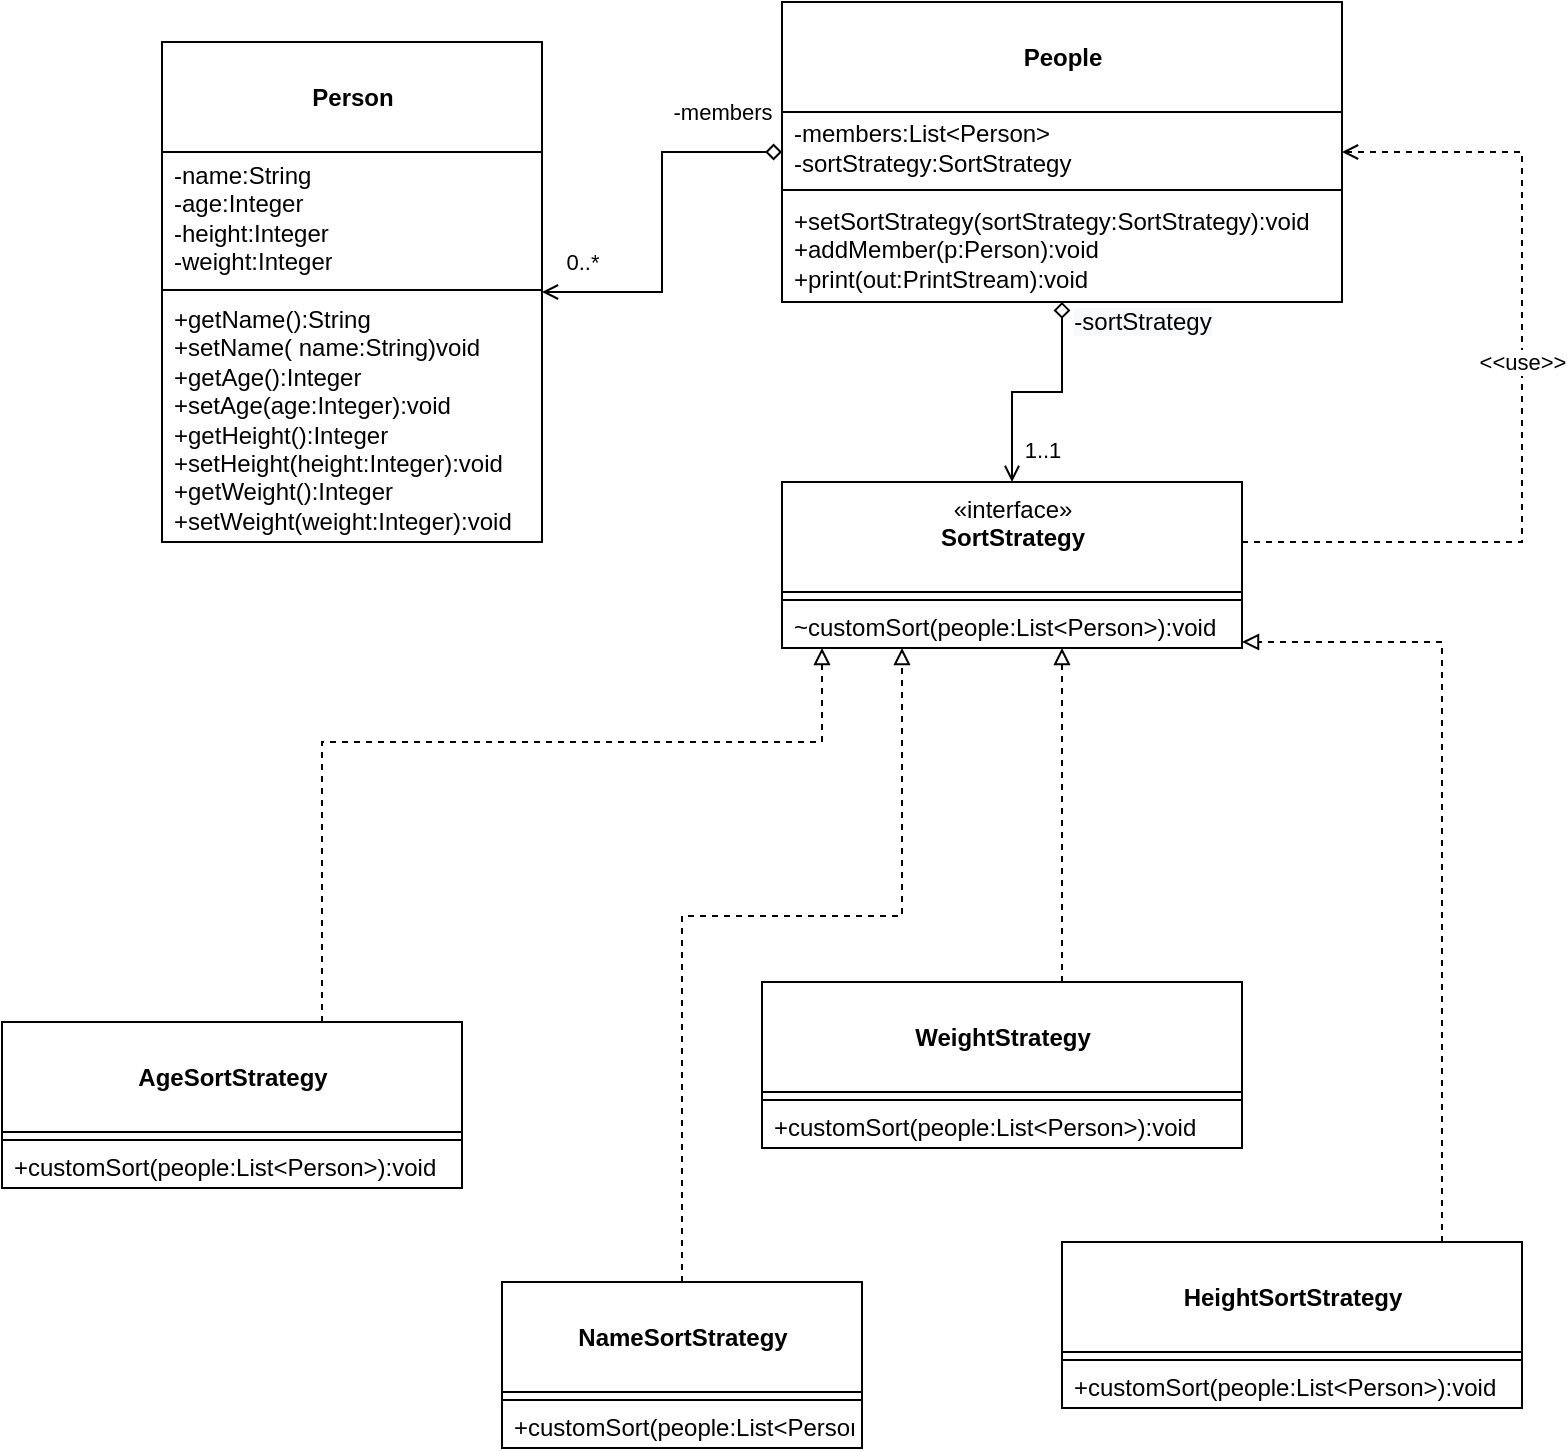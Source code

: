 <mxfile version="15.7.0" type="github">
  <diagram id="AjNSmi7TReImnbimb0rs" name="Page-1">
    <mxGraphModel dx="1021" dy="529" grid="1" gridSize="10" guides="1" tooltips="1" connect="1" arrows="1" fold="1" page="1" pageScale="1" pageWidth="850" pageHeight="1100" math="0" shadow="0">
      <root>
        <mxCell id="0" />
        <mxCell id="1" parent="0" />
        <mxCell id="yfVYI24y0XGce3VfnweB-57" style="edgeStyle=orthogonalEdgeStyle;rounded=0;orthogonalLoop=1;jettySize=auto;html=1;endArrow=block;endFill=0;dashed=1;" parent="1" source="yfVYI24y0XGce3VfnweB-1" target="yfVYI24y0XGce3VfnweB-41" edge="1">
          <mxGeometry relative="1" as="geometry">
            <Array as="points">
              <mxPoint x="210" y="410" />
              <mxPoint x="460" y="410" />
            </Array>
          </mxGeometry>
        </mxCell>
        <mxCell id="yfVYI24y0XGce3VfnweB-1" value="&lt;br&gt;&lt;b&gt;AgeSortStrategy&lt;/b&gt;" style="swimlane;fontStyle=0;align=center;verticalAlign=top;childLayout=stackLayout;horizontal=1;startSize=55;horizontalStack=0;resizeParent=1;resizeParentMax=0;resizeLast=0;collapsible=0;marginBottom=0;html=1;" parent="1" vertex="1">
          <mxGeometry x="50" y="550" width="230" height="83" as="geometry" />
        </mxCell>
        <mxCell id="yfVYI24y0XGce3VfnweB-6" value="" style="line;strokeWidth=1;fillColor=none;align=left;verticalAlign=middle;spacingTop=-1;spacingLeft=3;spacingRight=3;rotatable=0;labelPosition=right;points=[];portConstraint=eastwest;" parent="yfVYI24y0XGce3VfnweB-1" vertex="1">
          <mxGeometry y="55" width="230" height="8" as="geometry" />
        </mxCell>
        <mxCell id="yfVYI24y0XGce3VfnweB-8" value="+customSort(people:List&amp;lt;Person&amp;gt;):void&amp;nbsp;" style="text;html=1;strokeColor=none;fillColor=none;align=left;verticalAlign=middle;spacingLeft=4;spacingRight=4;overflow=hidden;rotatable=0;points=[[0,0.5],[1,0.5]];portConstraint=eastwest;" parent="yfVYI24y0XGce3VfnweB-1" vertex="1">
          <mxGeometry y="63" width="230" height="20" as="geometry" />
        </mxCell>
        <mxCell id="yfVYI24y0XGce3VfnweB-60" style="edgeStyle=orthogonalEdgeStyle;rounded=0;orthogonalLoop=1;jettySize=auto;html=1;dashed=1;endArrow=block;endFill=0;" parent="1" source="yfVYI24y0XGce3VfnweB-9" target="yfVYI24y0XGce3VfnweB-41" edge="1">
          <mxGeometry relative="1" as="geometry">
            <Array as="points">
              <mxPoint x="770" y="360" />
            </Array>
          </mxGeometry>
        </mxCell>
        <mxCell id="yfVYI24y0XGce3VfnweB-9" value="&lt;br&gt;&lt;b&gt;HeightSortStrategy&lt;/b&gt;" style="swimlane;fontStyle=0;align=center;verticalAlign=top;childLayout=stackLayout;horizontal=1;startSize=55;horizontalStack=0;resizeParent=1;resizeParentMax=0;resizeLast=0;collapsible=0;marginBottom=0;html=1;" parent="1" vertex="1">
          <mxGeometry x="580" y="660" width="230" height="83" as="geometry" />
        </mxCell>
        <mxCell id="yfVYI24y0XGce3VfnweB-14" value="" style="line;strokeWidth=1;fillColor=none;align=left;verticalAlign=middle;spacingTop=-1;spacingLeft=3;spacingRight=3;rotatable=0;labelPosition=right;points=[];portConstraint=eastwest;" parent="yfVYI24y0XGce3VfnweB-9" vertex="1">
          <mxGeometry y="55" width="230" height="8" as="geometry" />
        </mxCell>
        <mxCell id="yfVYI24y0XGce3VfnweB-16" value="+customSort(people:List&amp;lt;Person&amp;gt;):void&amp;nbsp;" style="text;html=1;strokeColor=none;fillColor=none;align=left;verticalAlign=middle;spacingLeft=4;spacingRight=4;overflow=hidden;rotatable=0;points=[[0,0.5],[1,0.5]];portConstraint=eastwest;" parent="yfVYI24y0XGce3VfnweB-9" vertex="1">
          <mxGeometry y="63" width="230" height="20" as="geometry" />
        </mxCell>
        <mxCell id="yfVYI24y0XGce3VfnweB-58" style="edgeStyle=orthogonalEdgeStyle;rounded=0;orthogonalLoop=1;jettySize=auto;html=1;endArrow=block;endFill=0;dashed=1;" parent="1" source="yfVYI24y0XGce3VfnweB-17" target="yfVYI24y0XGce3VfnweB-41" edge="1">
          <mxGeometry relative="1" as="geometry">
            <Array as="points">
              <mxPoint x="390" y="497" />
              <mxPoint x="500" y="497" />
            </Array>
          </mxGeometry>
        </mxCell>
        <mxCell id="yfVYI24y0XGce3VfnweB-17" value="&lt;br&gt;&lt;b&gt;NameSortStrategy&lt;/b&gt;" style="swimlane;fontStyle=0;align=center;verticalAlign=top;childLayout=stackLayout;horizontal=1;startSize=55;horizontalStack=0;resizeParent=1;resizeParentMax=0;resizeLast=0;collapsible=0;marginBottom=0;html=1;" parent="1" vertex="1">
          <mxGeometry x="300" y="680" width="180" height="83" as="geometry" />
        </mxCell>
        <mxCell id="yfVYI24y0XGce3VfnweB-22" value="" style="line;strokeWidth=1;fillColor=none;align=left;verticalAlign=middle;spacingTop=-1;spacingLeft=3;spacingRight=3;rotatable=0;labelPosition=right;points=[];portConstraint=eastwest;" parent="yfVYI24y0XGce3VfnweB-17" vertex="1">
          <mxGeometry y="55" width="180" height="8" as="geometry" />
        </mxCell>
        <mxCell id="yfVYI24y0XGce3VfnweB-24" value="+customSort(people:List&amp;lt;Person&amp;gt;):void&amp;nbsp;" style="text;html=1;strokeColor=none;fillColor=none;align=left;verticalAlign=middle;spacingLeft=4;spacingRight=4;overflow=hidden;rotatable=0;points=[[0,0.5],[1,0.5]];portConstraint=eastwest;" parent="yfVYI24y0XGce3VfnweB-17" vertex="1">
          <mxGeometry y="63" width="180" height="20" as="geometry" />
        </mxCell>
        <mxCell id="yfVYI24y0XGce3VfnweB-61" style="edgeStyle=orthogonalEdgeStyle;rounded=0;orthogonalLoop=1;jettySize=auto;html=1;endArrow=open;endFill=0;startArrow=diamond;startFill=0;" parent="1" source="yfVYI24y0XGce3VfnweB-25" target="yfVYI24y0XGce3VfnweB-41" edge="1">
          <mxGeometry relative="1" as="geometry" />
        </mxCell>
        <mxCell id="yfVYI24y0XGce3VfnweB-65" value="1..1" style="edgeLabel;html=1;align=center;verticalAlign=middle;resizable=0;points=[];" parent="yfVYI24y0XGce3VfnweB-61" vertex="1" connectable="0">
          <mxGeometry x="0.71" relative="1" as="geometry">
            <mxPoint x="15" as="offset" />
          </mxGeometry>
        </mxCell>
        <mxCell id="yfVYI24y0XGce3VfnweB-66" value="&lt;span style=&quot;font-size: 12px ; text-align: left ; background-color: rgb(248 , 249 , 250)&quot;&gt;-sortStrategy&lt;/span&gt;" style="edgeLabel;html=1;align=center;verticalAlign=middle;resizable=0;points=[];" parent="yfVYI24y0XGce3VfnweB-61" vertex="1" connectable="0">
          <mxGeometry x="-0.901" y="2" relative="1" as="geometry">
            <mxPoint x="38" y="4" as="offset" />
          </mxGeometry>
        </mxCell>
        <mxCell id="yfVYI24y0XGce3VfnweB-25" value="&lt;br&gt;&lt;b&gt;People&lt;/b&gt;" style="swimlane;fontStyle=0;align=center;verticalAlign=top;childLayout=stackLayout;horizontal=1;startSize=55;horizontalStack=0;resizeParent=1;resizeParentMax=0;resizeLast=0;collapsible=0;marginBottom=0;html=1;" parent="1" vertex="1">
          <mxGeometry x="440" y="40" width="280" height="150" as="geometry" />
        </mxCell>
        <mxCell id="yfVYI24y0XGce3VfnweB-27" value="&lt;div&gt;-members:List&amp;lt;Person&amp;gt;&lt;/div&gt;&lt;div&gt;-sortStrategy:SortStrategy&lt;/div&gt;" style="text;html=1;strokeColor=none;fillColor=none;align=left;verticalAlign=middle;spacingLeft=4;spacingRight=4;overflow=hidden;rotatable=0;points=[[0,0.5],[1,0.5]];portConstraint=eastwest;" parent="yfVYI24y0XGce3VfnweB-25" vertex="1">
          <mxGeometry y="55" width="280" height="35" as="geometry" />
        </mxCell>
        <mxCell id="yfVYI24y0XGce3VfnweB-30" value="" style="line;strokeWidth=1;fillColor=none;align=left;verticalAlign=middle;spacingTop=-1;spacingLeft=3;spacingRight=3;rotatable=0;labelPosition=right;points=[];portConstraint=eastwest;" parent="yfVYI24y0XGce3VfnweB-25" vertex="1">
          <mxGeometry y="90" width="280" height="8" as="geometry" />
        </mxCell>
        <mxCell id="yfVYI24y0XGce3VfnweB-32" value="&lt;div&gt;+setSortStrategy(sortStrategy:SortStrategy):void&lt;/div&gt;&lt;div&gt;+addMember(p:Person):void&lt;/div&gt;&lt;div&gt;+print(out:PrintStream):void&lt;/div&gt;" style="text;html=1;strokeColor=none;fillColor=none;align=left;verticalAlign=middle;spacingLeft=4;spacingRight=4;overflow=hidden;rotatable=0;points=[[0,0.5],[1,0.5]];portConstraint=eastwest;" parent="yfVYI24y0XGce3VfnweB-25" vertex="1">
          <mxGeometry y="98" width="280" height="52" as="geometry" />
        </mxCell>
        <mxCell id="yfVYI24y0XGce3VfnweB-62" style="edgeStyle=orthogonalEdgeStyle;rounded=0;orthogonalLoop=1;jettySize=auto;html=1;startArrow=open;startFill=0;endArrow=diamond;endFill=0;" parent="1" source="yfVYI24y0XGce3VfnweB-33" target="yfVYI24y0XGce3VfnweB-25" edge="1">
          <mxGeometry relative="1" as="geometry" />
        </mxCell>
        <mxCell id="yfVYI24y0XGce3VfnweB-63" value="-members" style="edgeLabel;html=1;align=center;verticalAlign=middle;resizable=0;points=[];" parent="yfVYI24y0XGce3VfnweB-62" vertex="1" connectable="0">
          <mxGeometry x="0.796" relative="1" as="geometry">
            <mxPoint x="-11" y="-20" as="offset" />
          </mxGeometry>
        </mxCell>
        <mxCell id="yfVYI24y0XGce3VfnweB-64" value="0..*" style="edgeLabel;html=1;align=center;verticalAlign=middle;resizable=0;points=[];" parent="yfVYI24y0XGce3VfnweB-62" vertex="1" connectable="0">
          <mxGeometry x="-0.558" y="-1" relative="1" as="geometry">
            <mxPoint x="-22" y="-16" as="offset" />
          </mxGeometry>
        </mxCell>
        <mxCell id="yfVYI24y0XGce3VfnweB-33" value="&lt;br&gt;&lt;b&gt;Person&lt;/b&gt;" style="swimlane;fontStyle=0;align=center;verticalAlign=top;childLayout=stackLayout;horizontal=1;startSize=55;horizontalStack=0;resizeParent=1;resizeParentMax=0;resizeLast=0;collapsible=0;marginBottom=0;html=1;" parent="1" vertex="1">
          <mxGeometry x="130" y="60" width="190" height="250" as="geometry" />
        </mxCell>
        <mxCell id="yfVYI24y0XGce3VfnweB-35" value="&lt;div&gt;-name:String&lt;/div&gt;&lt;div&gt;-age:Integer&lt;/div&gt;&lt;div&gt;-height:Integer&lt;/div&gt;&lt;div&gt;-weight:Integer&lt;/div&gt;" style="text;html=1;strokeColor=none;fillColor=none;align=left;verticalAlign=middle;spacingLeft=4;spacingRight=4;overflow=hidden;rotatable=0;points=[[0,0.5],[1,0.5]];portConstraint=eastwest;" parent="yfVYI24y0XGce3VfnweB-33" vertex="1">
          <mxGeometry y="55" width="190" height="65" as="geometry" />
        </mxCell>
        <mxCell id="yfVYI24y0XGce3VfnweB-38" value="" style="line;strokeWidth=1;fillColor=none;align=left;verticalAlign=middle;spacingTop=-1;spacingLeft=3;spacingRight=3;rotatable=0;labelPosition=right;points=[];portConstraint=eastwest;" parent="yfVYI24y0XGce3VfnweB-33" vertex="1">
          <mxGeometry y="120" width="190" height="8" as="geometry" />
        </mxCell>
        <mxCell id="yfVYI24y0XGce3VfnweB-40" value="&lt;div&gt;+getName():String&lt;/div&gt;&lt;div&gt;+setName( name:String)void&amp;nbsp;&lt;/div&gt;&lt;div&gt;+getAge():Integer&lt;/div&gt;&lt;div&gt;+setAge(age:Integer):void&amp;nbsp;&lt;/div&gt;&lt;div&gt;+getHeight():Integer&amp;nbsp;&lt;/div&gt;&lt;div&gt;+setHeight(height:Integer):void&amp;nbsp;&lt;/div&gt;&lt;div&gt;+getWeight():Integer&amp;nbsp;&lt;/div&gt;&lt;div&gt;+setWeight(weight:Integer):void&amp;nbsp;&lt;/div&gt;" style="text;html=1;strokeColor=none;fillColor=none;align=left;verticalAlign=middle;spacingLeft=4;spacingRight=4;overflow=hidden;rotatable=0;points=[[0,0.5],[1,0.5]];portConstraint=eastwest;" parent="yfVYI24y0XGce3VfnweB-33" vertex="1">
          <mxGeometry y="128" width="190" height="122" as="geometry" />
        </mxCell>
        <mxCell id="qpvjDgYMDxC38Fnf8KHw-2" style="edgeStyle=orthogonalEdgeStyle;rounded=0;orthogonalLoop=1;jettySize=auto;html=1;dashed=1;endArrow=open;endFill=0;" edge="1" parent="1" source="yfVYI24y0XGce3VfnweB-41" target="yfVYI24y0XGce3VfnweB-25">
          <mxGeometry relative="1" as="geometry">
            <Array as="points">
              <mxPoint x="810" y="310" />
              <mxPoint x="810" y="115" />
            </Array>
          </mxGeometry>
        </mxCell>
        <mxCell id="qpvjDgYMDxC38Fnf8KHw-3" value="&amp;lt;&amp;lt;use&amp;gt;&amp;gt;" style="edgeLabel;html=1;align=center;verticalAlign=middle;resizable=0;points=[];" vertex="1" connectable="0" parent="qpvjDgYMDxC38Fnf8KHw-2">
          <mxGeometry x="-0.059" relative="1" as="geometry">
            <mxPoint y="-30" as="offset" />
          </mxGeometry>
        </mxCell>
        <mxCell id="yfVYI24y0XGce3VfnweB-41" value="«interface»&lt;br&gt;&lt;b&gt;SortStrategy&lt;/b&gt;" style="swimlane;fontStyle=0;align=center;verticalAlign=top;childLayout=stackLayout;horizontal=1;startSize=55;horizontalStack=0;resizeParent=1;resizeParentMax=0;resizeLast=0;collapsible=0;marginBottom=0;html=1;" parent="1" vertex="1">
          <mxGeometry x="440" y="280" width="230" height="83" as="geometry" />
        </mxCell>
        <mxCell id="yfVYI24y0XGce3VfnweB-46" value="" style="line;strokeWidth=1;fillColor=none;align=left;verticalAlign=middle;spacingTop=-1;spacingLeft=3;spacingRight=3;rotatable=0;labelPosition=right;points=[];portConstraint=eastwest;" parent="yfVYI24y0XGce3VfnweB-41" vertex="1">
          <mxGeometry y="55" width="230" height="8" as="geometry" />
        </mxCell>
        <mxCell id="yfVYI24y0XGce3VfnweB-48" value="~customSort(people:List&amp;lt;Person&amp;gt;):void&amp;nbsp;" style="text;html=1;strokeColor=none;fillColor=none;align=left;verticalAlign=middle;spacingLeft=4;spacingRight=4;overflow=hidden;rotatable=0;points=[[0,0.5],[1,0.5]];portConstraint=eastwest;" parent="yfVYI24y0XGce3VfnweB-41" vertex="1">
          <mxGeometry y="63" width="230" height="20" as="geometry" />
        </mxCell>
        <mxCell id="yfVYI24y0XGce3VfnweB-59" style="edgeStyle=orthogonalEdgeStyle;rounded=0;orthogonalLoop=1;jettySize=auto;html=1;endArrow=block;endFill=0;dashed=1;" parent="1" source="yfVYI24y0XGce3VfnweB-49" target="yfVYI24y0XGce3VfnweB-41" edge="1">
          <mxGeometry relative="1" as="geometry">
            <Array as="points">
              <mxPoint x="580" y="460" />
              <mxPoint x="580" y="460" />
            </Array>
          </mxGeometry>
        </mxCell>
        <mxCell id="yfVYI24y0XGce3VfnweB-49" value="&lt;br&gt;&lt;b&gt;WeightStrategy&lt;/b&gt;" style="swimlane;fontStyle=0;align=center;verticalAlign=top;childLayout=stackLayout;horizontal=1;startSize=55;horizontalStack=0;resizeParent=1;resizeParentMax=0;resizeLast=0;collapsible=0;marginBottom=0;html=1;" parent="1" vertex="1">
          <mxGeometry x="430" y="530" width="240" height="83" as="geometry" />
        </mxCell>
        <mxCell id="yfVYI24y0XGce3VfnweB-54" value="" style="line;strokeWidth=1;fillColor=none;align=left;verticalAlign=middle;spacingTop=-1;spacingLeft=3;spacingRight=3;rotatable=0;labelPosition=right;points=[];portConstraint=eastwest;" parent="yfVYI24y0XGce3VfnweB-49" vertex="1">
          <mxGeometry y="55" width="240" height="8" as="geometry" />
        </mxCell>
        <mxCell id="yfVYI24y0XGce3VfnweB-56" value="+customSort(people:List&amp;lt;Person&amp;gt;):void&amp;nbsp;" style="text;html=1;strokeColor=none;fillColor=none;align=left;verticalAlign=middle;spacingLeft=4;spacingRight=4;overflow=hidden;rotatable=0;points=[[0,0.5],[1,0.5]];portConstraint=eastwest;" parent="yfVYI24y0XGce3VfnweB-49" vertex="1">
          <mxGeometry y="63" width="240" height="20" as="geometry" />
        </mxCell>
      </root>
    </mxGraphModel>
  </diagram>
</mxfile>
